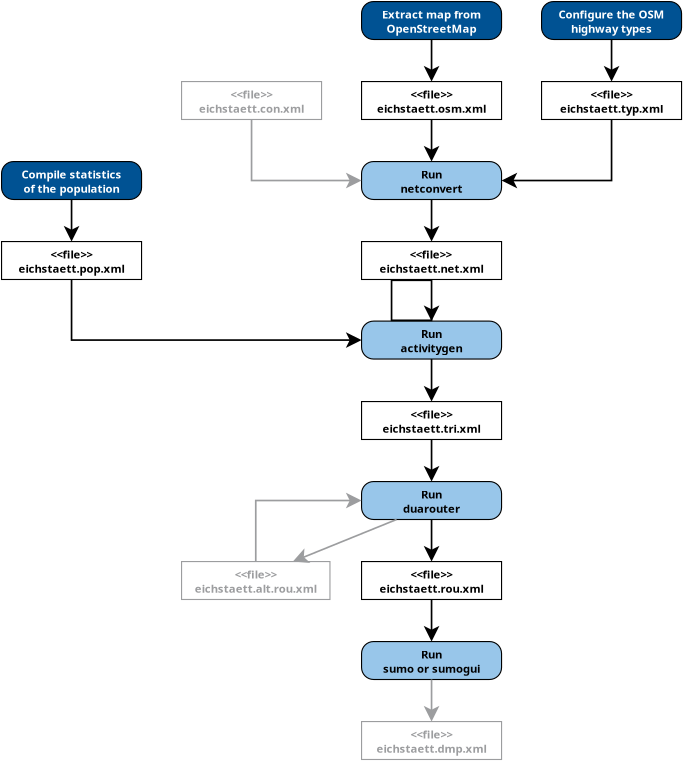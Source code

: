 <?xml version="1.0" encoding="UTF-8"?>
<dia:diagram xmlns:dia="http://www.lysator.liu.se/~alla/dia/">
  <dia:layer name="Hintergrund" visible="true" active="true">
    <dia:object type="Flowchart - Box" version="0" id="O0">
      <dia:attribute name="obj_pos">
        <dia:point val="9.5,6"/>
      </dia:attribute>
      <dia:attribute name="obj_bb">
        <dia:rectangle val="9.486,5.986;13.014,6.962"/>
      </dia:attribute>
      <dia:attribute name="elem_corner">
        <dia:point val="9.5,6"/>
      </dia:attribute>
      <dia:attribute name="elem_width">
        <dia:real val="3.5"/>
      </dia:attribute>
      <dia:attribute name="elem_height">
        <dia:real val="0.948"/>
      </dia:attribute>
      <dia:attribute name="border_width">
        <dia:real val="0.028"/>
      </dia:attribute>
      <dia:attribute name="show_background">
        <dia:boolean val="true"/>
      </dia:attribute>
      <dia:attribute name="padding">
        <dia:real val="0.1"/>
      </dia:attribute>
      <dia:attribute name="text">
        <dia:composite type="text">
          <dia:attribute name="string">
            <dia:string>#&lt;&lt;file&gt;&gt;
eichstaett.net.xml#</dia:string>
          </dia:attribute>
          <dia:attribute name="font">
            <dia:font family="sans" style="80" name="Helvetica-Bold"/>
          </dia:attribute>
          <dia:attribute name="height">
            <dia:real val="0.353"/>
          </dia:attribute>
          <dia:attribute name="pos">
            <dia:point val="11.25,6.384"/>
          </dia:attribute>
          <dia:attribute name="color">
            <dia:color val="#000000"/>
          </dia:attribute>
          <dia:attribute name="alignment">
            <dia:enum val="1"/>
          </dia:attribute>
        </dia:composite>
      </dia:attribute>
    </dia:object>
    <dia:object type="Flowchart - Box" version="0" id="O1">
      <dia:attribute name="obj_pos">
        <dia:point val="9.5,2"/>
      </dia:attribute>
      <dia:attribute name="obj_bb">
        <dia:rectangle val="9.486,1.986;13.014,2.962"/>
      </dia:attribute>
      <dia:attribute name="elem_corner">
        <dia:point val="9.5,2"/>
      </dia:attribute>
      <dia:attribute name="elem_width">
        <dia:real val="3.5"/>
      </dia:attribute>
      <dia:attribute name="elem_height">
        <dia:real val="0.948"/>
      </dia:attribute>
      <dia:attribute name="border_width">
        <dia:real val="0.028"/>
      </dia:attribute>
      <dia:attribute name="show_background">
        <dia:boolean val="true"/>
      </dia:attribute>
      <dia:attribute name="padding">
        <dia:real val="0.1"/>
      </dia:attribute>
      <dia:attribute name="text">
        <dia:composite type="text">
          <dia:attribute name="string">
            <dia:string>#&lt;&lt;file&gt;&gt;
eichstaett.osm.xml#</dia:string>
          </dia:attribute>
          <dia:attribute name="font">
            <dia:font family="sans" style="80" name="Helvetica-Bold"/>
          </dia:attribute>
          <dia:attribute name="height">
            <dia:real val="0.353"/>
          </dia:attribute>
          <dia:attribute name="pos">
            <dia:point val="11.25,2.384"/>
          </dia:attribute>
          <dia:attribute name="color">
            <dia:color val="#000000"/>
          </dia:attribute>
          <dia:attribute name="alignment">
            <dia:enum val="1"/>
          </dia:attribute>
        </dia:composite>
      </dia:attribute>
    </dia:object>
    <dia:object type="Flowchart - Box" version="0" id="O2">
      <dia:attribute name="obj_pos">
        <dia:point val="9.5,10"/>
      </dia:attribute>
      <dia:attribute name="obj_bb">
        <dia:rectangle val="9.486,9.986;13.014,10.962"/>
      </dia:attribute>
      <dia:attribute name="elem_corner">
        <dia:point val="9.5,10"/>
      </dia:attribute>
      <dia:attribute name="elem_width">
        <dia:real val="3.5"/>
      </dia:attribute>
      <dia:attribute name="elem_height">
        <dia:real val="0.948"/>
      </dia:attribute>
      <dia:attribute name="border_width">
        <dia:real val="0.028"/>
      </dia:attribute>
      <dia:attribute name="show_background">
        <dia:boolean val="true"/>
      </dia:attribute>
      <dia:attribute name="padding">
        <dia:real val="0.1"/>
      </dia:attribute>
      <dia:attribute name="text">
        <dia:composite type="text">
          <dia:attribute name="string">
            <dia:string>#&lt;&lt;file&gt;&gt;
eichstaett.tri.xml#</dia:string>
          </dia:attribute>
          <dia:attribute name="font">
            <dia:font family="sans" style="80" name="Helvetica-Bold"/>
          </dia:attribute>
          <dia:attribute name="height">
            <dia:real val="0.353"/>
          </dia:attribute>
          <dia:attribute name="pos">
            <dia:point val="11.25,10.384"/>
          </dia:attribute>
          <dia:attribute name="color">
            <dia:color val="#000000"/>
          </dia:attribute>
          <dia:attribute name="alignment">
            <dia:enum val="1"/>
          </dia:attribute>
        </dia:composite>
      </dia:attribute>
    </dia:object>
    <dia:object type="Flowchart - Box" version="0" id="O3">
      <dia:attribute name="obj_pos">
        <dia:point val="9.5,14"/>
      </dia:attribute>
      <dia:attribute name="obj_bb">
        <dia:rectangle val="9.486,13.986;13.014,14.962"/>
      </dia:attribute>
      <dia:attribute name="elem_corner">
        <dia:point val="9.5,14"/>
      </dia:attribute>
      <dia:attribute name="elem_width">
        <dia:real val="3.5"/>
      </dia:attribute>
      <dia:attribute name="elem_height">
        <dia:real val="0.948"/>
      </dia:attribute>
      <dia:attribute name="border_width">
        <dia:real val="0.028"/>
      </dia:attribute>
      <dia:attribute name="show_background">
        <dia:boolean val="true"/>
      </dia:attribute>
      <dia:attribute name="padding">
        <dia:real val="0.1"/>
      </dia:attribute>
      <dia:attribute name="text">
        <dia:composite type="text">
          <dia:attribute name="string">
            <dia:string>#&lt;&lt;file&gt;&gt;
eichstaett.rou.xml#</dia:string>
          </dia:attribute>
          <dia:attribute name="font">
            <dia:font family="sans" style="80" name="Helvetica-Bold"/>
          </dia:attribute>
          <dia:attribute name="height">
            <dia:real val="0.353"/>
          </dia:attribute>
          <dia:attribute name="pos">
            <dia:point val="11.25,14.384"/>
          </dia:attribute>
          <dia:attribute name="color">
            <dia:color val="#000000"/>
          </dia:attribute>
          <dia:attribute name="alignment">
            <dia:enum val="1"/>
          </dia:attribute>
        </dia:composite>
      </dia:attribute>
    </dia:object>
    <dia:object type="Flowchart - Box" version="0" id="O4">
      <dia:attribute name="obj_pos">
        <dia:point val="0.5,6"/>
      </dia:attribute>
      <dia:attribute name="obj_bb">
        <dia:rectangle val="0.486,5.986;4.014,6.962"/>
      </dia:attribute>
      <dia:attribute name="elem_corner">
        <dia:point val="0.5,6"/>
      </dia:attribute>
      <dia:attribute name="elem_width">
        <dia:real val="3.5"/>
      </dia:attribute>
      <dia:attribute name="elem_height">
        <dia:real val="0.948"/>
      </dia:attribute>
      <dia:attribute name="border_width">
        <dia:real val="0.028"/>
      </dia:attribute>
      <dia:attribute name="show_background">
        <dia:boolean val="true"/>
      </dia:attribute>
      <dia:attribute name="padding">
        <dia:real val="0.1"/>
      </dia:attribute>
      <dia:attribute name="text">
        <dia:composite type="text">
          <dia:attribute name="string">
            <dia:string>#&lt;&lt;file&gt;&gt;
eichstaett.pop.xml#</dia:string>
          </dia:attribute>
          <dia:attribute name="font">
            <dia:font family="sans" style="80" name="Helvetica-Bold"/>
          </dia:attribute>
          <dia:attribute name="height">
            <dia:real val="0.353"/>
          </dia:attribute>
          <dia:attribute name="pos">
            <dia:point val="2.25,6.384"/>
          </dia:attribute>
          <dia:attribute name="color">
            <dia:color val="#000000"/>
          </dia:attribute>
          <dia:attribute name="alignment">
            <dia:enum val="1"/>
          </dia:attribute>
        </dia:composite>
      </dia:attribute>
    </dia:object>
    <dia:object type="Flowchart - Box" version="0" id="O5">
      <dia:attribute name="obj_pos">
        <dia:point val="9.5,18"/>
      </dia:attribute>
      <dia:attribute name="obj_bb">
        <dia:rectangle val="9.486,17.986;13.014,18.962"/>
      </dia:attribute>
      <dia:attribute name="elem_corner">
        <dia:point val="9.5,18"/>
      </dia:attribute>
      <dia:attribute name="elem_width">
        <dia:real val="3.5"/>
      </dia:attribute>
      <dia:attribute name="elem_height">
        <dia:real val="0.948"/>
      </dia:attribute>
      <dia:attribute name="border_width">
        <dia:real val="0.028"/>
      </dia:attribute>
      <dia:attribute name="border_color">
        <dia:color val="#9c9d9f"/>
      </dia:attribute>
      <dia:attribute name="show_background">
        <dia:boolean val="true"/>
      </dia:attribute>
      <dia:attribute name="padding">
        <dia:real val="0.1"/>
      </dia:attribute>
      <dia:attribute name="text">
        <dia:composite type="text">
          <dia:attribute name="string">
            <dia:string>#&lt;&lt;file&gt;&gt;
eichstaett.dmp.xml#</dia:string>
          </dia:attribute>
          <dia:attribute name="font">
            <dia:font family="sans" style="80" name="Helvetica-Bold"/>
          </dia:attribute>
          <dia:attribute name="height">
            <dia:real val="0.353"/>
          </dia:attribute>
          <dia:attribute name="pos">
            <dia:point val="11.25,18.384"/>
          </dia:attribute>
          <dia:attribute name="color">
            <dia:color val="#9c9d9f"/>
          </dia:attribute>
          <dia:attribute name="alignment">
            <dia:enum val="1"/>
          </dia:attribute>
        </dia:composite>
      </dia:attribute>
    </dia:object>
    <dia:object type="Flowchart - Box" version="0" id="O6">
      <dia:attribute name="obj_pos">
        <dia:point val="9.5,16"/>
      </dia:attribute>
      <dia:attribute name="obj_bb">
        <dia:rectangle val="9.486,15.986;13.014,16.962"/>
      </dia:attribute>
      <dia:attribute name="elem_corner">
        <dia:point val="9.5,16"/>
      </dia:attribute>
      <dia:attribute name="elem_width">
        <dia:real val="3.5"/>
      </dia:attribute>
      <dia:attribute name="elem_height">
        <dia:real val="0.948"/>
      </dia:attribute>
      <dia:attribute name="border_width">
        <dia:real val="0.028"/>
      </dia:attribute>
      <dia:attribute name="inner_color">
        <dia:color val="#98c6ea"/>
      </dia:attribute>
      <dia:attribute name="show_background">
        <dia:boolean val="true"/>
      </dia:attribute>
      <dia:attribute name="corner_radius">
        <dia:real val="0.3"/>
      </dia:attribute>
      <dia:attribute name="padding">
        <dia:real val="0.1"/>
      </dia:attribute>
      <dia:attribute name="text">
        <dia:composite type="text">
          <dia:attribute name="string">
            <dia:string>#Run
sumo or sumogui#</dia:string>
          </dia:attribute>
          <dia:attribute name="font">
            <dia:font family="sans" style="80" name="Helvetica-Bold"/>
          </dia:attribute>
          <dia:attribute name="height">
            <dia:real val="0.353"/>
          </dia:attribute>
          <dia:attribute name="pos">
            <dia:point val="11.25,16.384"/>
          </dia:attribute>
          <dia:attribute name="color">
            <dia:color val="#000000"/>
          </dia:attribute>
          <dia:attribute name="alignment">
            <dia:enum val="1"/>
          </dia:attribute>
        </dia:composite>
      </dia:attribute>
    </dia:object>
    <dia:object type="Flowchart - Box" version="0" id="O7">
      <dia:attribute name="obj_pos">
        <dia:point val="9.5,0"/>
      </dia:attribute>
      <dia:attribute name="obj_bb">
        <dia:rectangle val="9.486,-0.014;13.014,0.962"/>
      </dia:attribute>
      <dia:attribute name="elem_corner">
        <dia:point val="9.5,0"/>
      </dia:attribute>
      <dia:attribute name="elem_width">
        <dia:real val="3.5"/>
      </dia:attribute>
      <dia:attribute name="elem_height">
        <dia:real val="0.948"/>
      </dia:attribute>
      <dia:attribute name="border_width">
        <dia:real val="0.028"/>
      </dia:attribute>
      <dia:attribute name="inner_color">
        <dia:color val="#005293"/>
      </dia:attribute>
      <dia:attribute name="show_background">
        <dia:boolean val="true"/>
      </dia:attribute>
      <dia:attribute name="corner_radius">
        <dia:real val="0.3"/>
      </dia:attribute>
      <dia:attribute name="padding">
        <dia:real val="0.1"/>
      </dia:attribute>
      <dia:attribute name="text">
        <dia:composite type="text">
          <dia:attribute name="string">
            <dia:string>#Extract map from
OpenStreetMap#</dia:string>
          </dia:attribute>
          <dia:attribute name="font">
            <dia:font family="sans" style="80" name="Helvetica-Bold"/>
          </dia:attribute>
          <dia:attribute name="height">
            <dia:real val="0.353"/>
          </dia:attribute>
          <dia:attribute name="pos">
            <dia:point val="11.25,0.384"/>
          </dia:attribute>
          <dia:attribute name="color">
            <dia:color val="#ffffff"/>
          </dia:attribute>
          <dia:attribute name="alignment">
            <dia:enum val="1"/>
          </dia:attribute>
        </dia:composite>
      </dia:attribute>
    </dia:object>
    <dia:object type="Flowchart - Box" version="0" id="O8">
      <dia:attribute name="obj_pos">
        <dia:point val="9.5,4"/>
      </dia:attribute>
      <dia:attribute name="obj_bb">
        <dia:rectangle val="9.486,3.986;13.014,4.962"/>
      </dia:attribute>
      <dia:attribute name="elem_corner">
        <dia:point val="9.5,4"/>
      </dia:attribute>
      <dia:attribute name="elem_width">
        <dia:real val="3.5"/>
      </dia:attribute>
      <dia:attribute name="elem_height">
        <dia:real val="0.948"/>
      </dia:attribute>
      <dia:attribute name="border_width">
        <dia:real val="0.028"/>
      </dia:attribute>
      <dia:attribute name="inner_color">
        <dia:color val="#98c6ea"/>
      </dia:attribute>
      <dia:attribute name="show_background">
        <dia:boolean val="true"/>
      </dia:attribute>
      <dia:attribute name="corner_radius">
        <dia:real val="0.3"/>
      </dia:attribute>
      <dia:attribute name="padding">
        <dia:real val="0.1"/>
      </dia:attribute>
      <dia:attribute name="text">
        <dia:composite type="text">
          <dia:attribute name="string">
            <dia:string>#Run
netconvert#</dia:string>
          </dia:attribute>
          <dia:attribute name="font">
            <dia:font family="sans" style="80" name="Helvetica-Bold"/>
          </dia:attribute>
          <dia:attribute name="height">
            <dia:real val="0.353"/>
          </dia:attribute>
          <dia:attribute name="pos">
            <dia:point val="11.25,4.384"/>
          </dia:attribute>
          <dia:attribute name="color">
            <dia:color val="#000000"/>
          </dia:attribute>
          <dia:attribute name="alignment">
            <dia:enum val="1"/>
          </dia:attribute>
        </dia:composite>
      </dia:attribute>
    </dia:object>
    <dia:object type="Flowchart - Box" version="0" id="O9">
      <dia:attribute name="obj_pos">
        <dia:point val="9.5,7.989"/>
      </dia:attribute>
      <dia:attribute name="obj_bb">
        <dia:rectangle val="9.486,7.975;13.014,8.951"/>
      </dia:attribute>
      <dia:attribute name="elem_corner">
        <dia:point val="9.5,7.989"/>
      </dia:attribute>
      <dia:attribute name="elem_width">
        <dia:real val="3.5"/>
      </dia:attribute>
      <dia:attribute name="elem_height">
        <dia:real val="0.948"/>
      </dia:attribute>
      <dia:attribute name="border_width">
        <dia:real val="0.028"/>
      </dia:attribute>
      <dia:attribute name="inner_color">
        <dia:color val="#98c6ea"/>
      </dia:attribute>
      <dia:attribute name="show_background">
        <dia:boolean val="true"/>
      </dia:attribute>
      <dia:attribute name="corner_radius">
        <dia:real val="0.3"/>
      </dia:attribute>
      <dia:attribute name="padding">
        <dia:real val="0.1"/>
      </dia:attribute>
      <dia:attribute name="text">
        <dia:composite type="text">
          <dia:attribute name="string">
            <dia:string>#Run
activitygen#</dia:string>
          </dia:attribute>
          <dia:attribute name="font">
            <dia:font family="sans" style="80" name="Helvetica-Bold"/>
          </dia:attribute>
          <dia:attribute name="height">
            <dia:real val="0.353"/>
          </dia:attribute>
          <dia:attribute name="pos">
            <dia:point val="11.25,8.373"/>
          </dia:attribute>
          <dia:attribute name="color">
            <dia:color val="#000000"/>
          </dia:attribute>
          <dia:attribute name="alignment">
            <dia:enum val="1"/>
          </dia:attribute>
        </dia:composite>
      </dia:attribute>
    </dia:object>
    <dia:object type="Flowchart - Box" version="0" id="O10">
      <dia:attribute name="obj_pos">
        <dia:point val="9.5,12"/>
      </dia:attribute>
      <dia:attribute name="obj_bb">
        <dia:rectangle val="9.486,11.986;13.014,12.962"/>
      </dia:attribute>
      <dia:attribute name="elem_corner">
        <dia:point val="9.5,12"/>
      </dia:attribute>
      <dia:attribute name="elem_width">
        <dia:real val="3.5"/>
      </dia:attribute>
      <dia:attribute name="elem_height">
        <dia:real val="0.948"/>
      </dia:attribute>
      <dia:attribute name="border_width">
        <dia:real val="0.028"/>
      </dia:attribute>
      <dia:attribute name="inner_color">
        <dia:color val="#98c6ea"/>
      </dia:attribute>
      <dia:attribute name="show_background">
        <dia:boolean val="true"/>
      </dia:attribute>
      <dia:attribute name="corner_radius">
        <dia:real val="0.3"/>
      </dia:attribute>
      <dia:attribute name="padding">
        <dia:real val="0.1"/>
      </dia:attribute>
      <dia:attribute name="text">
        <dia:composite type="text">
          <dia:attribute name="string">
            <dia:string>#Run
duarouter#</dia:string>
          </dia:attribute>
          <dia:attribute name="font">
            <dia:font family="sans" style="80" name="Helvetica-Bold"/>
          </dia:attribute>
          <dia:attribute name="height">
            <dia:real val="0.353"/>
          </dia:attribute>
          <dia:attribute name="pos">
            <dia:point val="11.25,12.384"/>
          </dia:attribute>
          <dia:attribute name="color">
            <dia:color val="#000000"/>
          </dia:attribute>
          <dia:attribute name="alignment">
            <dia:enum val="1"/>
          </dia:attribute>
        </dia:composite>
      </dia:attribute>
    </dia:object>
    <dia:object type="Flowchart - Box" version="0" id="O11">
      <dia:attribute name="obj_pos">
        <dia:point val="14,2"/>
      </dia:attribute>
      <dia:attribute name="obj_bb">
        <dia:rectangle val="13.986,1.986;17.514,2.962"/>
      </dia:attribute>
      <dia:attribute name="elem_corner">
        <dia:point val="14,2"/>
      </dia:attribute>
      <dia:attribute name="elem_width">
        <dia:real val="3.5"/>
      </dia:attribute>
      <dia:attribute name="elem_height">
        <dia:real val="0.948"/>
      </dia:attribute>
      <dia:attribute name="border_width">
        <dia:real val="0.028"/>
      </dia:attribute>
      <dia:attribute name="show_background">
        <dia:boolean val="true"/>
      </dia:attribute>
      <dia:attribute name="padding">
        <dia:real val="0.1"/>
      </dia:attribute>
      <dia:attribute name="text">
        <dia:composite type="text">
          <dia:attribute name="string">
            <dia:string>#&lt;&lt;file&gt;&gt;
eichstaett.typ.xml#</dia:string>
          </dia:attribute>
          <dia:attribute name="font">
            <dia:font family="sans" style="80" name="Helvetica-Bold"/>
          </dia:attribute>
          <dia:attribute name="height">
            <dia:real val="0.353"/>
          </dia:attribute>
          <dia:attribute name="pos">
            <dia:point val="15.75,2.384"/>
          </dia:attribute>
          <dia:attribute name="color">
            <dia:color val="#000000"/>
          </dia:attribute>
          <dia:attribute name="alignment">
            <dia:enum val="1"/>
          </dia:attribute>
        </dia:composite>
      </dia:attribute>
    </dia:object>
    <dia:object type="Flowchart - Box" version="0" id="O12">
      <dia:attribute name="obj_pos">
        <dia:point val="5,2"/>
      </dia:attribute>
      <dia:attribute name="obj_bb">
        <dia:rectangle val="4.986,1.986;8.514,2.962"/>
      </dia:attribute>
      <dia:attribute name="elem_corner">
        <dia:point val="5,2"/>
      </dia:attribute>
      <dia:attribute name="elem_width">
        <dia:real val="3.5"/>
      </dia:attribute>
      <dia:attribute name="elem_height">
        <dia:real val="0.948"/>
      </dia:attribute>
      <dia:attribute name="border_width">
        <dia:real val="0.028"/>
      </dia:attribute>
      <dia:attribute name="border_color">
        <dia:color val="#9c9d9f"/>
      </dia:attribute>
      <dia:attribute name="show_background">
        <dia:boolean val="true"/>
      </dia:attribute>
      <dia:attribute name="padding">
        <dia:real val="0.1"/>
      </dia:attribute>
      <dia:attribute name="text">
        <dia:composite type="text">
          <dia:attribute name="string">
            <dia:string>#&lt;&lt;file&gt;&gt;
eichstaett.con.xml#</dia:string>
          </dia:attribute>
          <dia:attribute name="font">
            <dia:font family="sans" style="80" name="Helvetica-Bold"/>
          </dia:attribute>
          <dia:attribute name="height">
            <dia:real val="0.353"/>
          </dia:attribute>
          <dia:attribute name="pos">
            <dia:point val="6.75,2.384"/>
          </dia:attribute>
          <dia:attribute name="color">
            <dia:color val="#9c9d9f"/>
          </dia:attribute>
          <dia:attribute name="alignment">
            <dia:enum val="1"/>
          </dia:attribute>
        </dia:composite>
      </dia:attribute>
    </dia:object>
    <dia:object type="Flowchart - Box" version="0" id="O13">
      <dia:attribute name="obj_pos">
        <dia:point val="5,14"/>
      </dia:attribute>
      <dia:attribute name="obj_bb">
        <dia:rectangle val="4.986,13.986;8.724,14.962"/>
      </dia:attribute>
      <dia:attribute name="elem_corner">
        <dia:point val="5,14"/>
      </dia:attribute>
      <dia:attribute name="elem_width">
        <dia:real val="3.71"/>
      </dia:attribute>
      <dia:attribute name="elem_height">
        <dia:real val="0.948"/>
      </dia:attribute>
      <dia:attribute name="border_width">
        <dia:real val="0.028"/>
      </dia:attribute>
      <dia:attribute name="border_color">
        <dia:color val="#9c9d9f"/>
      </dia:attribute>
      <dia:attribute name="show_background">
        <dia:boolean val="true"/>
      </dia:attribute>
      <dia:attribute name="padding">
        <dia:real val="0.1"/>
      </dia:attribute>
      <dia:attribute name="text">
        <dia:composite type="text">
          <dia:attribute name="string">
            <dia:string>#&lt;&lt;file&gt;&gt;
eichstaett.alt.rou.xml#</dia:string>
          </dia:attribute>
          <dia:attribute name="font">
            <dia:font family="sans" style="80" name="Helvetica-Bold"/>
          </dia:attribute>
          <dia:attribute name="height">
            <dia:real val="0.353"/>
          </dia:attribute>
          <dia:attribute name="pos">
            <dia:point val="6.855,14.384"/>
          </dia:attribute>
          <dia:attribute name="color">
            <dia:color val="#9c9d9f"/>
          </dia:attribute>
          <dia:attribute name="alignment">
            <dia:enum val="1"/>
          </dia:attribute>
        </dia:composite>
      </dia:attribute>
    </dia:object>
    <dia:object type="Standard - ZigZagLine" version="1" id="O14">
      <dia:attribute name="obj_pos">
        <dia:point val="6.75,2.948"/>
      </dia:attribute>
      <dia:attribute name="obj_bb">
        <dia:rectangle val="6.729,2.927;9.547,4.671"/>
      </dia:attribute>
      <dia:attribute name="orth_points">
        <dia:point val="6.75,2.948"/>
        <dia:point val="6.75,4.474"/>
        <dia:point val="9.5,4.474"/>
      </dia:attribute>
      <dia:attribute name="orth_orient">
        <dia:enum val="1"/>
        <dia:enum val="0"/>
      </dia:attribute>
      <dia:attribute name="autorouting">
        <dia:boolean val="true"/>
      </dia:attribute>
      <dia:attribute name="line_color">
        <dia:color val="#9c9d9f"/>
      </dia:attribute>
      <dia:attribute name="line_width">
        <dia:real val="0.042"/>
      </dia:attribute>
      <dia:attribute name="end_arrow">
        <dia:enum val="22"/>
      </dia:attribute>
      <dia:attribute name="end_arrow_length">
        <dia:real val="0.3"/>
      </dia:attribute>
      <dia:attribute name="end_arrow_width">
        <dia:real val="0.3"/>
      </dia:attribute>
      <dia:connections>
        <dia:connection handle="0" to="O12" connection="13"/>
        <dia:connection handle="1" to="O8" connection="7"/>
      </dia:connections>
    </dia:object>
    <dia:object type="Standard - ZigZagLine" version="1" id="O15">
      <dia:attribute name="obj_pos">
        <dia:point val="15.75,2.948"/>
      </dia:attribute>
      <dia:attribute name="obj_bb">
        <dia:rectangle val="12.953,2.927;15.771,4.671"/>
      </dia:attribute>
      <dia:attribute name="orth_points">
        <dia:point val="15.75,2.948"/>
        <dia:point val="15.75,4.474"/>
        <dia:point val="13,4.474"/>
      </dia:attribute>
      <dia:attribute name="orth_orient">
        <dia:enum val="1"/>
        <dia:enum val="0"/>
      </dia:attribute>
      <dia:attribute name="autorouting">
        <dia:boolean val="true"/>
      </dia:attribute>
      <dia:attribute name="line_width">
        <dia:real val="0.042"/>
      </dia:attribute>
      <dia:attribute name="end_arrow">
        <dia:enum val="22"/>
      </dia:attribute>
      <dia:attribute name="end_arrow_length">
        <dia:real val="0.3"/>
      </dia:attribute>
      <dia:attribute name="end_arrow_width">
        <dia:real val="0.3"/>
      </dia:attribute>
      <dia:connections>
        <dia:connection handle="0" to="O11" connection="13"/>
        <dia:connection handle="1" to="O8" connection="8"/>
      </dia:connections>
    </dia:object>
    <dia:object type="Standard - ZigZagLine" version="1" id="O16">
      <dia:attribute name="obj_pos">
        <dia:point val="11.25,2.948"/>
      </dia:attribute>
      <dia:attribute name="obj_bb">
        <dia:rectangle val="10.903,2.948;11.297,4.197"/>
      </dia:attribute>
      <dia:attribute name="orth_points">
        <dia:point val="11.25,2.948"/>
        <dia:point val="11.25,2.948"/>
        <dia:point val="11.25,4"/>
        <dia:point val="11.25,4"/>
      </dia:attribute>
      <dia:attribute name="orth_orient">
        <dia:enum val="0"/>
        <dia:enum val="1"/>
        <dia:enum val="0"/>
      </dia:attribute>
      <dia:attribute name="autorouting">
        <dia:boolean val="false"/>
      </dia:attribute>
      <dia:attribute name="line_width">
        <dia:real val="0.042"/>
      </dia:attribute>
      <dia:attribute name="end_arrow">
        <dia:enum val="22"/>
      </dia:attribute>
      <dia:attribute name="end_arrow_length">
        <dia:real val="0.3"/>
      </dia:attribute>
      <dia:attribute name="end_arrow_width">
        <dia:real val="0.3"/>
      </dia:attribute>
      <dia:connections>
        <dia:connection handle="0" to="O1" connection="13"/>
        <dia:connection handle="1" to="O8" connection="2"/>
      </dia:connections>
    </dia:object>
    <dia:object type="Standard - ZigZagLine" version="1" id="O17">
      <dia:attribute name="obj_pos">
        <dia:point val="11.25,6.948"/>
      </dia:attribute>
      <dia:attribute name="obj_bb">
        <dia:rectangle val="10.903,6.948;11.297,8.187"/>
      </dia:attribute>
      <dia:attribute name="orth_points">
        <dia:point val="11.25,6.948"/>
        <dia:point val="11.25,6.948"/>
        <dia:point val="11.25,7.989"/>
        <dia:point val="11.25,7.989"/>
      </dia:attribute>
      <dia:attribute name="orth_orient">
        <dia:enum val="0"/>
        <dia:enum val="1"/>
        <dia:enum val="0"/>
      </dia:attribute>
      <dia:attribute name="autorouting">
        <dia:boolean val="true"/>
      </dia:attribute>
      <dia:attribute name="line_width">
        <dia:real val="0.042"/>
      </dia:attribute>
      <dia:attribute name="end_arrow">
        <dia:enum val="22"/>
      </dia:attribute>
      <dia:attribute name="end_arrow_length">
        <dia:real val="0.3"/>
      </dia:attribute>
      <dia:attribute name="end_arrow_width">
        <dia:real val="0.3"/>
      </dia:attribute>
      <dia:connections>
        <dia:connection handle="0" to="O0" connection="13"/>
        <dia:connection handle="1" to="O9" connection="2"/>
      </dia:connections>
    </dia:object>
    <dia:object type="Standard - ZigZagLine" version="1" id="O18">
      <dia:attribute name="obj_pos">
        <dia:point val="2.25,6.948"/>
      </dia:attribute>
      <dia:attribute name="obj_bb">
        <dia:rectangle val="2.229,6.927;9.547,8.661"/>
      </dia:attribute>
      <dia:attribute name="orth_points">
        <dia:point val="2.25,6.948"/>
        <dia:point val="2.25,8.463"/>
        <dia:point val="9.5,8.463"/>
      </dia:attribute>
      <dia:attribute name="orth_orient">
        <dia:enum val="1"/>
        <dia:enum val="0"/>
      </dia:attribute>
      <dia:attribute name="autorouting">
        <dia:boolean val="true"/>
      </dia:attribute>
      <dia:attribute name="line_width">
        <dia:real val="0.042"/>
      </dia:attribute>
      <dia:attribute name="end_arrow">
        <dia:enum val="22"/>
      </dia:attribute>
      <dia:attribute name="end_arrow_length">
        <dia:real val="0.3"/>
      </dia:attribute>
      <dia:attribute name="end_arrow_width">
        <dia:real val="0.3"/>
      </dia:attribute>
      <dia:connections>
        <dia:connection handle="0" to="O4" connection="13"/>
        <dia:connection handle="1" to="O9" connection="7"/>
      </dia:connections>
    </dia:object>
    <dia:object type="Standard - ZigZagLine" version="1" id="O19">
      <dia:attribute name="obj_pos">
        <dia:point val="11.25,8.937"/>
      </dia:attribute>
      <dia:attribute name="obj_bb">
        <dia:rectangle val="10.903,8.937;11.297,10.197"/>
      </dia:attribute>
      <dia:attribute name="orth_points">
        <dia:point val="11.25,8.937"/>
        <dia:point val="11.25,8.937"/>
        <dia:point val="11.25,10"/>
        <dia:point val="11.25,10"/>
      </dia:attribute>
      <dia:attribute name="orth_orient">
        <dia:enum val="0"/>
        <dia:enum val="1"/>
        <dia:enum val="0"/>
      </dia:attribute>
      <dia:attribute name="autorouting">
        <dia:boolean val="true"/>
      </dia:attribute>
      <dia:attribute name="line_width">
        <dia:real val="0.042"/>
      </dia:attribute>
      <dia:attribute name="end_arrow">
        <dia:enum val="22"/>
      </dia:attribute>
      <dia:attribute name="end_arrow_length">
        <dia:real val="0.3"/>
      </dia:attribute>
      <dia:attribute name="end_arrow_width">
        <dia:real val="0.3"/>
      </dia:attribute>
      <dia:connections>
        <dia:connection handle="0" to="O9" connection="13"/>
        <dia:connection handle="1" to="O2" connection="2"/>
      </dia:connections>
    </dia:object>
    <dia:object type="Standard - ZigZagLine" version="1" id="O20">
      <dia:attribute name="obj_pos">
        <dia:point val="11.25,4.948"/>
      </dia:attribute>
      <dia:attribute name="obj_bb">
        <dia:rectangle val="10.903,4.948;11.297,6.197"/>
      </dia:attribute>
      <dia:attribute name="orth_points">
        <dia:point val="11.25,4.948"/>
        <dia:point val="11.25,4.948"/>
        <dia:point val="11.25,6"/>
        <dia:point val="11.25,6"/>
      </dia:attribute>
      <dia:attribute name="orth_orient">
        <dia:enum val="0"/>
        <dia:enum val="1"/>
        <dia:enum val="0"/>
      </dia:attribute>
      <dia:attribute name="autorouting">
        <dia:boolean val="true"/>
      </dia:attribute>
      <dia:attribute name="line_width">
        <dia:real val="0.042"/>
      </dia:attribute>
      <dia:attribute name="end_arrow">
        <dia:enum val="22"/>
      </dia:attribute>
      <dia:attribute name="end_arrow_length">
        <dia:real val="0.3"/>
      </dia:attribute>
      <dia:attribute name="end_arrow_width">
        <dia:real val="0.3"/>
      </dia:attribute>
      <dia:connections>
        <dia:connection handle="0" to="O8" connection="13"/>
        <dia:connection handle="1" to="O0" connection="2"/>
      </dia:connections>
    </dia:object>
    <dia:object type="Standard - ZigZagLine" version="1" id="O21">
      <dia:attribute name="obj_pos">
        <dia:point val="11.25,0.948"/>
      </dia:attribute>
      <dia:attribute name="obj_bb">
        <dia:rectangle val="10.903,0.948;11.297,2.197"/>
      </dia:attribute>
      <dia:attribute name="orth_points">
        <dia:point val="11.25,0.948"/>
        <dia:point val="11.25,0.948"/>
        <dia:point val="11.25,2"/>
        <dia:point val="11.25,2"/>
      </dia:attribute>
      <dia:attribute name="orth_orient">
        <dia:enum val="0"/>
        <dia:enum val="1"/>
        <dia:enum val="0"/>
      </dia:attribute>
      <dia:attribute name="autorouting">
        <dia:boolean val="true"/>
      </dia:attribute>
      <dia:attribute name="line_width">
        <dia:real val="0.042"/>
      </dia:attribute>
      <dia:attribute name="end_arrow">
        <dia:enum val="22"/>
      </dia:attribute>
      <dia:attribute name="end_arrow_length">
        <dia:real val="0.3"/>
      </dia:attribute>
      <dia:attribute name="end_arrow_width">
        <dia:real val="0.3"/>
      </dia:attribute>
      <dia:connections>
        <dia:connection handle="0" to="O7" connection="13"/>
        <dia:connection handle="1" to="O1" connection="2"/>
      </dia:connections>
    </dia:object>
    <dia:object type="Standard - ZigZagLine" version="1" id="O22">
      <dia:attribute name="obj_pos">
        <dia:point val="11.25,10.948"/>
      </dia:attribute>
      <dia:attribute name="obj_bb">
        <dia:rectangle val="10.903,10.948;11.297,12.197"/>
      </dia:attribute>
      <dia:attribute name="orth_points">
        <dia:point val="11.25,10.948"/>
        <dia:point val="11.25,10.948"/>
        <dia:point val="11.25,12"/>
        <dia:point val="11.25,12"/>
      </dia:attribute>
      <dia:attribute name="orth_orient">
        <dia:enum val="0"/>
        <dia:enum val="1"/>
        <dia:enum val="0"/>
      </dia:attribute>
      <dia:attribute name="autorouting">
        <dia:boolean val="true"/>
      </dia:attribute>
      <dia:attribute name="line_width">
        <dia:real val="0.042"/>
      </dia:attribute>
      <dia:attribute name="end_arrow">
        <dia:enum val="22"/>
      </dia:attribute>
      <dia:attribute name="end_arrow_length">
        <dia:real val="0.3"/>
      </dia:attribute>
      <dia:attribute name="end_arrow_width">
        <dia:real val="0.3"/>
      </dia:attribute>
      <dia:connections>
        <dia:connection handle="0" to="O2" connection="13"/>
        <dia:connection handle="1" to="O10" connection="2"/>
      </dia:connections>
    </dia:object>
    <dia:object type="Standard - ZigZagLine" version="1" id="O23">
      <dia:attribute name="obj_pos">
        <dia:point val="11.25,12.948"/>
      </dia:attribute>
      <dia:attribute name="obj_bb">
        <dia:rectangle val="10.903,12.948;11.297,14.197"/>
      </dia:attribute>
      <dia:attribute name="orth_points">
        <dia:point val="11.25,12.948"/>
        <dia:point val="11.25,12.948"/>
        <dia:point val="11.25,14"/>
        <dia:point val="11.25,14"/>
      </dia:attribute>
      <dia:attribute name="orth_orient">
        <dia:enum val="0"/>
        <dia:enum val="1"/>
        <dia:enum val="0"/>
      </dia:attribute>
      <dia:attribute name="autorouting">
        <dia:boolean val="true"/>
      </dia:attribute>
      <dia:attribute name="line_width">
        <dia:real val="0.042"/>
      </dia:attribute>
      <dia:attribute name="end_arrow">
        <dia:enum val="22"/>
      </dia:attribute>
      <dia:attribute name="end_arrow_length">
        <dia:real val="0.3"/>
      </dia:attribute>
      <dia:attribute name="end_arrow_width">
        <dia:real val="0.3"/>
      </dia:attribute>
      <dia:connections>
        <dia:connection handle="0" to="O10" connection="13"/>
        <dia:connection handle="1" to="O3" connection="2"/>
      </dia:connections>
    </dia:object>
    <dia:object type="Standard - ZigZagLine" version="1" id="O24">
      <dia:attribute name="obj_pos">
        <dia:point val="11.25,14.948"/>
      </dia:attribute>
      <dia:attribute name="obj_bb">
        <dia:rectangle val="10.903,14.948;11.297,16.197"/>
      </dia:attribute>
      <dia:attribute name="orth_points">
        <dia:point val="11.25,14.948"/>
        <dia:point val="11.25,14.948"/>
        <dia:point val="11.25,16"/>
        <dia:point val="11.25,16"/>
      </dia:attribute>
      <dia:attribute name="orth_orient">
        <dia:enum val="0"/>
        <dia:enum val="1"/>
        <dia:enum val="0"/>
      </dia:attribute>
      <dia:attribute name="autorouting">
        <dia:boolean val="true"/>
      </dia:attribute>
      <dia:attribute name="line_width">
        <dia:real val="0.042"/>
      </dia:attribute>
      <dia:attribute name="end_arrow">
        <dia:enum val="22"/>
      </dia:attribute>
      <dia:attribute name="end_arrow_length">
        <dia:real val="0.3"/>
      </dia:attribute>
      <dia:attribute name="end_arrow_width">
        <dia:real val="0.3"/>
      </dia:attribute>
      <dia:connections>
        <dia:connection handle="0" to="O3" connection="13"/>
        <dia:connection handle="1" to="O6" connection="2"/>
      </dia:connections>
    </dia:object>
    <dia:object type="Standard - ZigZagLine" version="1" id="O25">
      <dia:attribute name="obj_pos">
        <dia:point val="6.855,14"/>
      </dia:attribute>
      <dia:attribute name="obj_bb">
        <dia:rectangle val="6.834,12.277;9.547,14.021"/>
      </dia:attribute>
      <dia:attribute name="orth_points">
        <dia:point val="6.855,14"/>
        <dia:point val="6.855,12.474"/>
        <dia:point val="9.5,12.474"/>
      </dia:attribute>
      <dia:attribute name="orth_orient">
        <dia:enum val="1"/>
        <dia:enum val="0"/>
      </dia:attribute>
      <dia:attribute name="autorouting">
        <dia:boolean val="true"/>
      </dia:attribute>
      <dia:attribute name="line_color">
        <dia:color val="#9c9d9f"/>
      </dia:attribute>
      <dia:attribute name="line_width">
        <dia:real val="0.042"/>
      </dia:attribute>
      <dia:attribute name="end_arrow">
        <dia:enum val="22"/>
      </dia:attribute>
      <dia:attribute name="end_arrow_length">
        <dia:real val="0.3"/>
      </dia:attribute>
      <dia:attribute name="end_arrow_width">
        <dia:real val="0.3"/>
      </dia:attribute>
      <dia:connections>
        <dia:connection handle="0" to="O13" connection="2"/>
        <dia:connection handle="1" to="O10" connection="7"/>
      </dia:connections>
    </dia:object>
    <dia:object type="Standard - ZigZagLine" version="1" id="O26">
      <dia:attribute name="obj_pos">
        <dia:point val="11.25,16.948"/>
      </dia:attribute>
      <dia:attribute name="obj_bb">
        <dia:rectangle val="10.903,16.948;11.297,18.197"/>
      </dia:attribute>
      <dia:attribute name="orth_points">
        <dia:point val="11.25,16.948"/>
        <dia:point val="11.25,16.948"/>
        <dia:point val="11.25,18"/>
        <dia:point val="11.25,18"/>
      </dia:attribute>
      <dia:attribute name="orth_orient">
        <dia:enum val="0"/>
        <dia:enum val="1"/>
        <dia:enum val="0"/>
      </dia:attribute>
      <dia:attribute name="autorouting">
        <dia:boolean val="false"/>
      </dia:attribute>
      <dia:attribute name="line_color">
        <dia:color val="#9c9d9f"/>
      </dia:attribute>
      <dia:attribute name="line_width">
        <dia:real val="0.042"/>
      </dia:attribute>
      <dia:attribute name="end_arrow">
        <dia:enum val="22"/>
      </dia:attribute>
      <dia:attribute name="end_arrow_length">
        <dia:real val="0.3"/>
      </dia:attribute>
      <dia:attribute name="end_arrow_width">
        <dia:real val="0.3"/>
      </dia:attribute>
      <dia:connections>
        <dia:connection handle="0" to="O6" connection="13"/>
        <dia:connection handle="1" to="O5" connection="2"/>
      </dia:connections>
    </dia:object>
    <dia:object type="Standard - Line" version="0" id="O27">
      <dia:attribute name="obj_pos">
        <dia:point val="10.375,12.948"/>
      </dia:attribute>
      <dia:attribute name="obj_bb">
        <dia:rectangle val="7.739,12.92;10.403,14.056"/>
      </dia:attribute>
      <dia:attribute name="conn_endpoints">
        <dia:point val="10.375,12.948"/>
        <dia:point val="7.782,14"/>
      </dia:attribute>
      <dia:attribute name="numcp">
        <dia:int val="1"/>
      </dia:attribute>
      <dia:attribute name="line_color">
        <dia:color val="#9c9d9f"/>
      </dia:attribute>
      <dia:attribute name="line_width">
        <dia:real val="0.042"/>
      </dia:attribute>
      <dia:attribute name="end_arrow">
        <dia:enum val="22"/>
      </dia:attribute>
      <dia:attribute name="end_arrow_length">
        <dia:real val="0.3"/>
      </dia:attribute>
      <dia:attribute name="end_arrow_width">
        <dia:real val="0.3"/>
      </dia:attribute>
      <dia:connections>
        <dia:connection handle="0" to="O10" connection="12"/>
        <dia:connection handle="1" to="O13" connection="3"/>
      </dia:connections>
    </dia:object>
    <dia:object type="Flowchart - Box" version="0" id="O28">
      <dia:attribute name="obj_pos">
        <dia:point val="0.5,4"/>
      </dia:attribute>
      <dia:attribute name="obj_bb">
        <dia:rectangle val="0.486,3.986;4.014,4.962"/>
      </dia:attribute>
      <dia:attribute name="elem_corner">
        <dia:point val="0.5,4"/>
      </dia:attribute>
      <dia:attribute name="elem_width">
        <dia:real val="3.5"/>
      </dia:attribute>
      <dia:attribute name="elem_height">
        <dia:real val="0.948"/>
      </dia:attribute>
      <dia:attribute name="border_width">
        <dia:real val="0.028"/>
      </dia:attribute>
      <dia:attribute name="inner_color">
        <dia:color val="#005293"/>
      </dia:attribute>
      <dia:attribute name="show_background">
        <dia:boolean val="true"/>
      </dia:attribute>
      <dia:attribute name="corner_radius">
        <dia:real val="0.3"/>
      </dia:attribute>
      <dia:attribute name="padding">
        <dia:real val="0.1"/>
      </dia:attribute>
      <dia:attribute name="text">
        <dia:composite type="text">
          <dia:attribute name="string">
            <dia:string>#Compile statistics
of the population#</dia:string>
          </dia:attribute>
          <dia:attribute name="font">
            <dia:font family="sans" style="80" name="Helvetica-Bold"/>
          </dia:attribute>
          <dia:attribute name="height">
            <dia:real val="0.353"/>
          </dia:attribute>
          <dia:attribute name="pos">
            <dia:point val="2.25,4.384"/>
          </dia:attribute>
          <dia:attribute name="color">
            <dia:color val="#ffffff"/>
          </dia:attribute>
          <dia:attribute name="alignment">
            <dia:enum val="1"/>
          </dia:attribute>
        </dia:composite>
      </dia:attribute>
    </dia:object>
    <dia:object type="Standard - ZigZagLine" version="1" id="O29">
      <dia:attribute name="obj_pos">
        <dia:point val="2.25,4.948"/>
      </dia:attribute>
      <dia:attribute name="obj_bb">
        <dia:rectangle val="1.903,4.948;2.297,6.197"/>
      </dia:attribute>
      <dia:attribute name="orth_points">
        <dia:point val="2.25,4.948"/>
        <dia:point val="2.25,4.948"/>
        <dia:point val="2.25,6"/>
        <dia:point val="2.25,6"/>
      </dia:attribute>
      <dia:attribute name="orth_orient">
        <dia:enum val="0"/>
        <dia:enum val="1"/>
        <dia:enum val="0"/>
      </dia:attribute>
      <dia:attribute name="autorouting">
        <dia:boolean val="true"/>
      </dia:attribute>
      <dia:attribute name="line_width">
        <dia:real val="0.042"/>
      </dia:attribute>
      <dia:attribute name="end_arrow">
        <dia:enum val="22"/>
      </dia:attribute>
      <dia:attribute name="end_arrow_length">
        <dia:real val="0.3"/>
      </dia:attribute>
      <dia:attribute name="end_arrow_width">
        <dia:real val="0.3"/>
      </dia:attribute>
      <dia:connections>
        <dia:connection handle="0" to="O28" connection="13"/>
        <dia:connection handle="1" to="O4" connection="2"/>
      </dia:connections>
    </dia:object>
    <dia:object type="Flowchart - Box" version="0" id="O30">
      <dia:attribute name="obj_pos">
        <dia:point val="14,0"/>
      </dia:attribute>
      <dia:attribute name="obj_bb">
        <dia:rectangle val="13.986,-0.014;17.514,0.962"/>
      </dia:attribute>
      <dia:attribute name="elem_corner">
        <dia:point val="14,0"/>
      </dia:attribute>
      <dia:attribute name="elem_width">
        <dia:real val="3.5"/>
      </dia:attribute>
      <dia:attribute name="elem_height">
        <dia:real val="0.948"/>
      </dia:attribute>
      <dia:attribute name="border_width">
        <dia:real val="0.028"/>
      </dia:attribute>
      <dia:attribute name="inner_color">
        <dia:color val="#005293"/>
      </dia:attribute>
      <dia:attribute name="show_background">
        <dia:boolean val="true"/>
      </dia:attribute>
      <dia:attribute name="corner_radius">
        <dia:real val="0.3"/>
      </dia:attribute>
      <dia:attribute name="padding">
        <dia:real val="0.1"/>
      </dia:attribute>
      <dia:attribute name="text">
        <dia:composite type="text">
          <dia:attribute name="string">
            <dia:string>#Configure the OSM
highway types#</dia:string>
          </dia:attribute>
          <dia:attribute name="font">
            <dia:font family="sans" style="80" name="Helvetica-Bold"/>
          </dia:attribute>
          <dia:attribute name="height">
            <dia:real val="0.353"/>
          </dia:attribute>
          <dia:attribute name="pos">
            <dia:point val="15.75,0.384"/>
          </dia:attribute>
          <dia:attribute name="color">
            <dia:color val="#ffffff"/>
          </dia:attribute>
          <dia:attribute name="alignment">
            <dia:enum val="1"/>
          </dia:attribute>
        </dia:composite>
      </dia:attribute>
    </dia:object>
    <dia:object type="Standard - Line" version="0" id="O31">
      <dia:attribute name="obj_pos">
        <dia:point val="15.75,0.948"/>
      </dia:attribute>
      <dia:attribute name="obj_bb">
        <dia:rectangle val="15.553,0.927;15.947,2.047"/>
      </dia:attribute>
      <dia:attribute name="conn_endpoints">
        <dia:point val="15.75,0.948"/>
        <dia:point val="15.75,2"/>
      </dia:attribute>
      <dia:attribute name="numcp">
        <dia:int val="1"/>
      </dia:attribute>
      <dia:attribute name="line_width">
        <dia:real val="0.042"/>
      </dia:attribute>
      <dia:attribute name="end_arrow">
        <dia:enum val="22"/>
      </dia:attribute>
      <dia:attribute name="end_arrow_length">
        <dia:real val="0.3"/>
      </dia:attribute>
      <dia:attribute name="end_arrow_width">
        <dia:real val="0.3"/>
      </dia:attribute>
      <dia:connections>
        <dia:connection handle="0" to="O30" connection="13"/>
        <dia:connection handle="1" to="O11" connection="2"/>
      </dia:connections>
    </dia:object>
  </dia:layer>
</dia:diagram>
